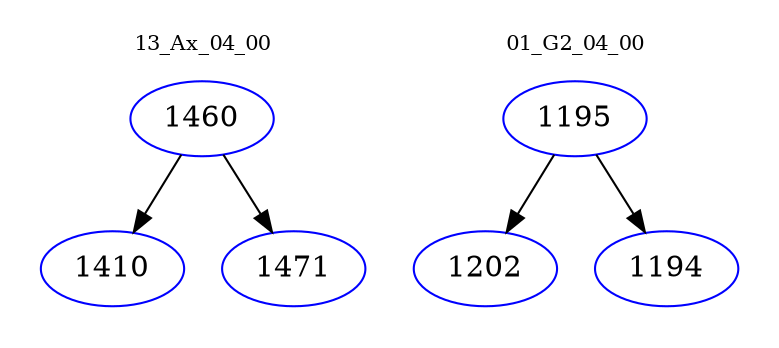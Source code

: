 digraph{
subgraph cluster_0 {
color = white
label = "13_Ax_04_00";
fontsize=10;
T0_1460 [label="1460", color="blue"]
T0_1460 -> T0_1410 [color="black"]
T0_1410 [label="1410", color="blue"]
T0_1460 -> T0_1471 [color="black"]
T0_1471 [label="1471", color="blue"]
}
subgraph cluster_1 {
color = white
label = "01_G2_04_00";
fontsize=10;
T1_1195 [label="1195", color="blue"]
T1_1195 -> T1_1202 [color="black"]
T1_1202 [label="1202", color="blue"]
T1_1195 -> T1_1194 [color="black"]
T1_1194 [label="1194", color="blue"]
}
}
